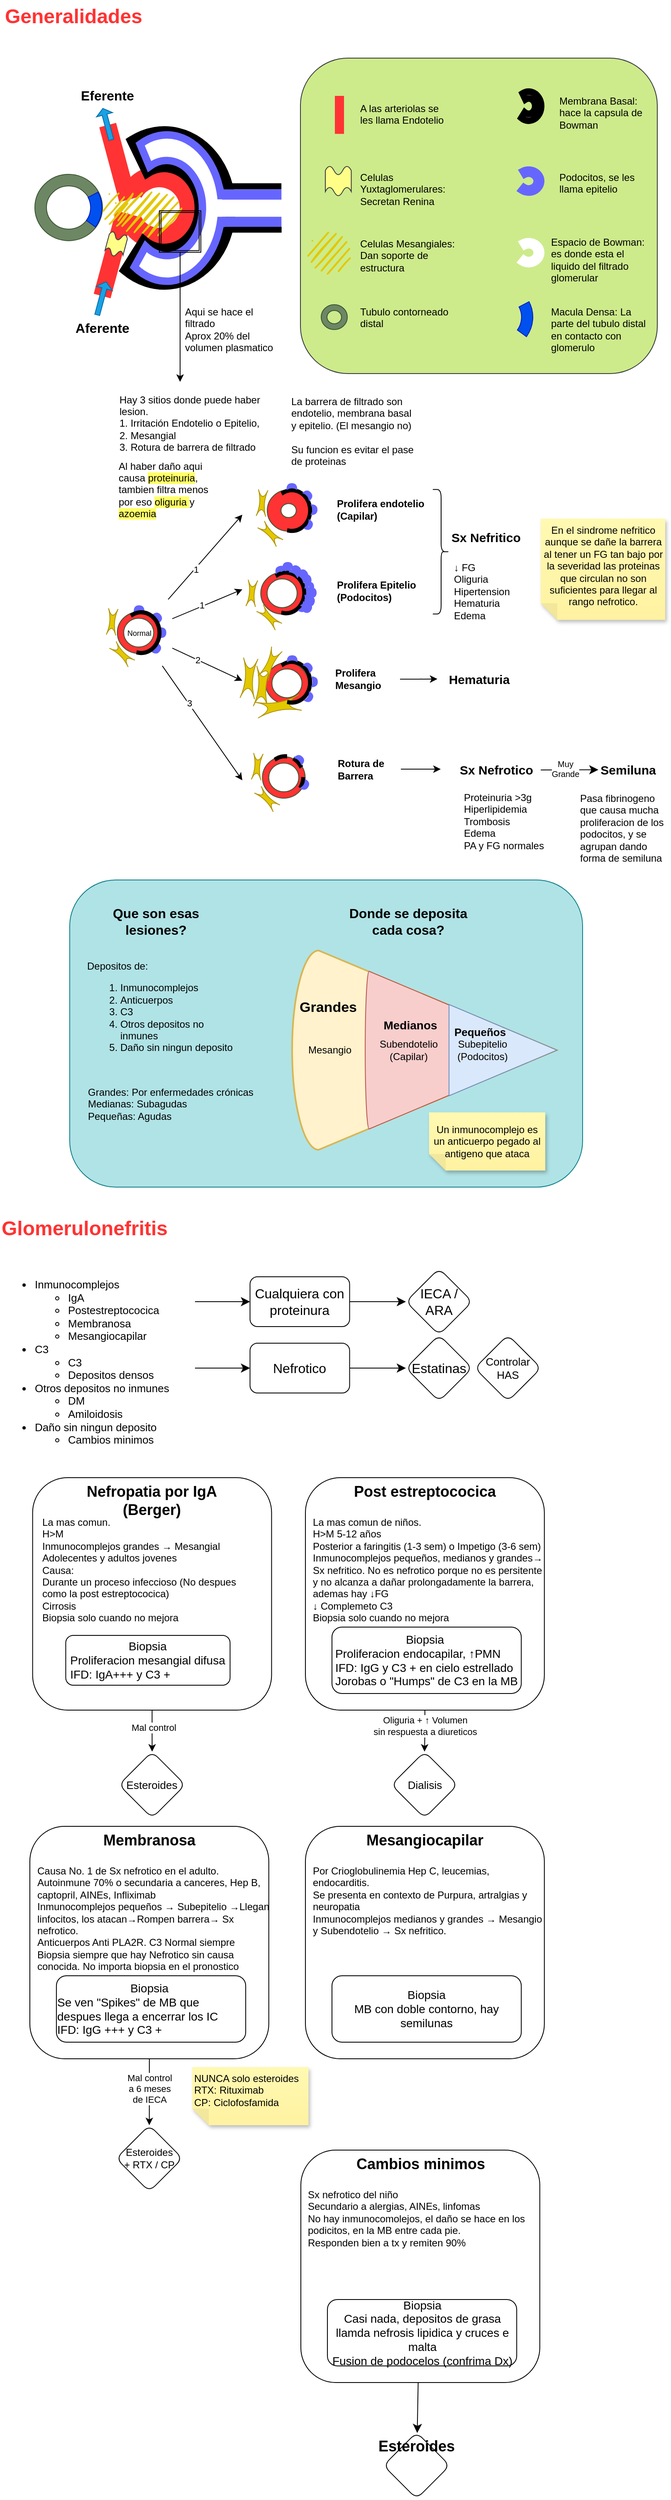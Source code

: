 <mxfile version="21.7.2" type="github">
  <diagram name="Página-1" id="UciEay0KyTCCJJWclvXi">
    <mxGraphModel dx="230" dy="478" grid="1" gridSize="10" guides="1" tooltips="1" connect="1" arrows="1" fold="1" page="1" pageScale="1" pageWidth="850" pageHeight="1100" math="0" shadow="0">
      <root>
        <mxCell id="0" />
        <mxCell id="1" parent="0" />
        <mxCell id="DSEmsYrMpSkFKCC7dDvK-94" value="" style="rounded=1;whiteSpace=wrap;html=1;fillColor=#b0e3e6;strokeColor=#0e8088;" parent="1" vertex="1">
          <mxGeometry x="122" y="1070" width="618" height="370" as="geometry" />
        </mxCell>
        <mxCell id="AWjtqCZnB2S0BVq7457--28" value="" style="rounded=1;whiteSpace=wrap;html=1;fillColor=#cdeb8b;strokeColor=#36393d;" parent="1" vertex="1">
          <mxGeometry x="400" y="80" width="430" height="380" as="geometry" />
        </mxCell>
        <mxCell id="AWjtqCZnB2S0BVq7457--3" value="" style="verticalLabelPosition=bottom;verticalAlign=top;html=1;shape=mxgraph.basic.partConcEllipse;startAngle=0.083;endAngle=0.928;arcWidth=0.5;direction=north;fillColor=#FF3333;fontColor=#000000;strokeColor=#FF3333;" parent="1" vertex="1">
          <mxGeometry x="180" y="210" width="100" height="100" as="geometry" />
        </mxCell>
        <mxCell id="AWjtqCZnB2S0BVq7457--6" value="" style="shape=corner;whiteSpace=wrap;html=1;dx=20;dy=20;fillColor=#FF3333;fontColor=#000000;strokeColor=#FF3333;rotation=15;" parent="1" vertex="1">
          <mxGeometry x="164.39" y="266.05" width="26.9" height="102.71" as="geometry" />
        </mxCell>
        <mxCell id="AWjtqCZnB2S0BVq7457--8" value="" style="shape=corner;whiteSpace=wrap;html=1;dx=20;dy=20;direction=north;fillColor=#FF3333;fontColor=#000000;strokeColor=#FF3333;rotation=-15;" parent="1" vertex="1">
          <mxGeometry x="169.74" y="158.99" width="24.59" height="92.25" as="geometry" />
        </mxCell>
        <mxCell id="AWjtqCZnB2S0BVq7457--9" value="" style="ellipse;whiteSpace=wrap;html=1;strokeWidth=2;fillWeight=2;hachureGap=8;fillColor=#e3c800;fillStyle=dots;strokeColor=none;fontColor=#000000;sketch=1;curveFitting=1;jiggle=2;" parent="1" vertex="1">
          <mxGeometry x="176" y="238" width="80" height="53.75" as="geometry" />
        </mxCell>
        <mxCell id="AWjtqCZnB2S0BVq7457--10" value="" style="shape=singleArrow;direction=north;whiteSpace=wrap;html=1;fillColor=#1ba1e2;fontColor=#ffffff;strokeColor=#006EAF;rotation=15;" parent="1" vertex="1">
          <mxGeometry x="150.5" y="348.75" width="20" height="41.25" as="geometry" />
        </mxCell>
        <mxCell id="AWjtqCZnB2S0BVq7457--11" value="" style="shape=singleArrow;direction=north;whiteSpace=wrap;html=1;fillColor=#1ba1e2;fontColor=#ffffff;strokeColor=#006EAF;rotation=-15;" parent="1" vertex="1">
          <mxGeometry x="157" y="140" width="20" height="39" as="geometry" />
        </mxCell>
        <mxCell id="AWjtqCZnB2S0BVq7457--12" value="Aferente" style="text;html=1;align=center;verticalAlign=middle;resizable=0;points=[];autosize=1;strokeColor=none;fillColor=none;fontSize=16;fontStyle=1" parent="1" vertex="1">
          <mxGeometry x="115.5" y="390" width="90" height="30" as="geometry" />
        </mxCell>
        <mxCell id="AWjtqCZnB2S0BVq7457--13" value="Eferente" style="text;html=1;align=center;verticalAlign=middle;resizable=0;points=[];autosize=1;strokeColor=none;fillColor=none;fontSize=16;fontStyle=1" parent="1" vertex="1">
          <mxGeometry x="122" y="110" width="90" height="30" as="geometry" />
        </mxCell>
        <mxCell id="AWjtqCZnB2S0BVq7457--15" value="" style="verticalLabelPosition=bottom;verticalAlign=top;html=1;shape=mxgraph.basic.partConcEllipse;startAngle=0.419;endAngle=0.1;arcWidth=0.47;rotation=-180;strokeWidth=12;perimeterSpacing=0;" parent="1" vertex="1">
          <mxGeometry x="156" y="168" width="160" height="185" as="geometry" />
        </mxCell>
        <mxCell id="AWjtqCZnB2S0BVq7457--16" value="" style="verticalLabelPosition=bottom;verticalAlign=top;html=1;shape=mxgraph.basic.partConcEllipse;startAngle=0.419;endAngle=0.101;arcWidth=0.35;rotation=-180;strokeWidth=9;fillColor=#FFFFFF;fontColor=#ffffff;strokeColor=#6666FF;" parent="1" vertex="1">
          <mxGeometry x="173" y="172.5" width="132" height="176.25" as="geometry" />
        </mxCell>
        <mxCell id="AWjtqCZnB2S0BVq7457--17" value="" style="verticalLabelPosition=bottom;verticalAlign=top;html=1;shape=mxgraph.basic.wave2;dy=0.3;fillColor=#ffff88;strokeColor=#36393d;rotation=15;" parent="1" vertex="1">
          <mxGeometry x="166.74" y="290.37" width="22.5" height="28.75" as="geometry" />
        </mxCell>
        <mxCell id="AWjtqCZnB2S0BVq7457--18" value="A las arteriolas se les llama Endotelio" style="rounded=0;whiteSpace=wrap;html=1;align=left;verticalAlign=top;strokeColor=none;fillColor=none;" parent="1" vertex="1">
          <mxGeometry x="470" y="126.63" width="110" height="36.25" as="geometry" />
        </mxCell>
        <mxCell id="AWjtqCZnB2S0BVq7457--19" value="" style="shape=corner;whiteSpace=wrap;html=1;dx=20;dy=20;direction=north;fillColor=#FF3333;fontColor=#000000;strokeColor=#FF3333;" parent="1" vertex="1">
          <mxGeometry x="442" y="126" width="10" height="44.75" as="geometry" />
        </mxCell>
        <mxCell id="AWjtqCZnB2S0BVq7457--20" value="&lt;div&gt;Celulas Yuxtaglomerulares:&lt;/div&gt;&lt;div&gt;Secretan Renina&lt;br&gt;&lt;/div&gt;" style="rounded=0;whiteSpace=wrap;html=1;align=left;verticalAlign=top;strokeColor=none;fillColor=none;" parent="1" vertex="1">
          <mxGeometry x="470" y="210" width="110" height="40" as="geometry" />
        </mxCell>
        <mxCell id="AWjtqCZnB2S0BVq7457--21" value="" style="verticalLabelPosition=bottom;verticalAlign=top;html=1;shape=mxgraph.basic.wave2;dy=0.3;fillColor=#ffff88;strokeColor=#36393d;" parent="1" vertex="1">
          <mxGeometry x="430" y="210" width="31.25" height="36.25" as="geometry" />
        </mxCell>
        <mxCell id="AWjtqCZnB2S0BVq7457--22" value="&lt;div&gt;Celulas Mesangiales:&lt;/div&gt;Dan soporte de estructura" style="rounded=0;whiteSpace=wrap;html=1;align=left;verticalAlign=top;strokeColor=none;fillColor=none;" parent="1" vertex="1">
          <mxGeometry x="470" y="290.37" width="120" height="40" as="geometry" />
        </mxCell>
        <mxCell id="AWjtqCZnB2S0BVq7457--23" value="" style="ellipse;whiteSpace=wrap;html=1;strokeWidth=2;fillWeight=2;hachureGap=8;fillColor=#e3c800;fillStyle=dots;sketch=1;strokeColor=none;fontColor=#000000;" parent="1" vertex="1">
          <mxGeometry x="410" y="289.37" width="50" height="50" as="geometry" />
        </mxCell>
        <mxCell id="AWjtqCZnB2S0BVq7457--24" value="" style="verticalLabelPosition=bottom;verticalAlign=top;html=1;shape=mxgraph.basic.partConcEllipse;startAngle=0.419;endAngle=0.1;arcWidth=0.47;rotation=-180;strokeWidth=8;perimeterSpacing=0;" parent="1" vertex="1">
          <mxGeometry x="660" y="120.38" width="30" height="35" as="geometry" />
        </mxCell>
        <mxCell id="AWjtqCZnB2S0BVq7457--25" value="Membrana Basal: hace la capsula de Bowman" style="rounded=0;whiteSpace=wrap;html=1;align=left;verticalAlign=top;strokeColor=none;fillColor=none;" parent="1" vertex="1">
          <mxGeometry x="710" y="117.88" width="120" height="40" as="geometry" />
        </mxCell>
        <mxCell id="AWjtqCZnB2S0BVq7457--26" value="" style="verticalLabelPosition=bottom;verticalAlign=top;html=1;shape=mxgraph.basic.partConcEllipse;startAngle=0.419;endAngle=0.101;arcWidth=0.35;rotation=-180;strokeWidth=8;fillColor=#FFFFFF;fontColor=#ffffff;strokeColor=#6666FF;" parent="1" vertex="1">
          <mxGeometry x="660" y="214.38" width="30" height="27.5" as="geometry" />
        </mxCell>
        <mxCell id="AWjtqCZnB2S0BVq7457--27" value="Podocitos, se les llama epitelio" style="rounded=0;whiteSpace=wrap;html=1;align=left;verticalAlign=top;strokeColor=none;fillColor=none;" parent="1" vertex="1">
          <mxGeometry x="710" y="210" width="120" height="40" as="geometry" />
        </mxCell>
        <mxCell id="AWjtqCZnB2S0BVq7457--29" value="" style="verticalLabelPosition=bottom;verticalAlign=top;html=1;shape=mxgraph.basic.partConcEllipse;startAngle=0.419;endAngle=0.101;arcWidth=0.35;rotation=-180;strokeWidth=8;fillColor=#FFFFFF;fontColor=#ffffff;strokeColor=#FFFFFF;" parent="1" vertex="1">
          <mxGeometry x="660" y="300.62" width="30" height="27.5" as="geometry" />
        </mxCell>
        <mxCell id="AWjtqCZnB2S0BVq7457--30" value="Espacio de Bowman: es donde esta el liquido del filtrado glomerular" style="rounded=0;whiteSpace=wrap;html=1;align=left;verticalAlign=top;strokeColor=none;fillColor=none;" parent="1" vertex="1">
          <mxGeometry x="700" y="288.12" width="120" height="40" as="geometry" />
        </mxCell>
        <mxCell id="AWjtqCZnB2S0BVq7457--31" value="" style="shape=corner;whiteSpace=wrap;html=1;dx=20;dy=20;direction=north;rotation=90;strokeColor=#FFFFFF;" parent="1" vertex="1">
          <mxGeometry x="321.31" y="225.31" width="20" height="70.62" as="geometry" />
        </mxCell>
        <mxCell id="AWjtqCZnB2S0BVq7457--32" value="" style="shape=corner;whiteSpace=wrap;html=1;dx=20;dy=20;direction=north;rotation=90;strokeColor=#6666FF;fillColor=#6666FF;" parent="1" vertex="1">
          <mxGeometry x="335.66" y="209" width="11.31" height="70.62" as="geometry" />
        </mxCell>
        <mxCell id="AWjtqCZnB2S0BVq7457--33" value="" style="shape=corner;whiteSpace=wrap;html=1;dx=20;dy=20;direction=north;rotation=90;strokeColor=#6666FF;fillColor=#6666FF;" parent="1" vertex="1">
          <mxGeometry x="335.66" y="242" width="11.31" height="70.62" as="geometry" />
        </mxCell>
        <mxCell id="AWjtqCZnB2S0BVq7457--34" value="" style="shape=corner;whiteSpace=wrap;html=1;dx=20;dy=20;direction=north;rotation=90;strokeColor=#000000;fillColor=#000000;" parent="1" vertex="1">
          <mxGeometry x="344" y="205" width="6.28" height="58.83" as="geometry" />
        </mxCell>
        <mxCell id="AWjtqCZnB2S0BVq7457--35" value="" style="shape=corner;whiteSpace=wrap;html=1;dx=20;dy=20;direction=north;rotation=90;strokeColor=#000000;fillColor=#000000;" parent="1" vertex="1">
          <mxGeometry x="340.31" y="253.31" width="6" height="67" as="geometry" />
        </mxCell>
        <mxCell id="AWjtqCZnB2S0BVq7457--37" value="" style="verticalLabelPosition=bottom;verticalAlign=top;html=1;shape=mxgraph.basic.donut;dx=14;fillColor=#6d8764;fontColor=#ffffff;strokeColor=#3A5431;" parent="1" vertex="1">
          <mxGeometry x="80" y="220" width="81.5" height="80" as="geometry" />
        </mxCell>
        <mxCell id="AWjtqCZnB2S0BVq7457--38" value="" style="ellipse;whiteSpace=wrap;html=1;strokeWidth=2;fillWeight=2;hachureGap=8;fillColor=#e3c800;fillStyle=dots;strokeColor=none;fontColor=#000000;sketch=1;curveFitting=1;jiggle=2;" parent="1" vertex="1">
          <mxGeometry x="161.95" y="241.88" width="31.05" height="42" as="geometry" />
        </mxCell>
        <mxCell id="AWjtqCZnB2S0BVq7457--39" value="" style="verticalLabelPosition=bottom;verticalAlign=top;html=1;shape=mxgraph.basic.partConcEllipse;startAngle=0.923;endAngle=0.1;arcWidth=0.34;direction=south;fillColor=#0050ef;strokeColor=#001DBC;fontColor=#ffffff;" parent="1" vertex="1">
          <mxGeometry x="80.75" y="220" width="80" height="80" as="geometry" />
        </mxCell>
        <mxCell id="Lvf93lARUG0P3jfMm5ZK-1" value="" style="verticalLabelPosition=bottom;verticalAlign=top;html=1;shape=mxgraph.basic.donut;dx=7;fillColor=#6d8764;fontColor=#ffffff;strokeColor=#3A5431;" parent="1" vertex="1">
          <mxGeometry x="425" y="377" width="31.5" height="30" as="geometry" />
        </mxCell>
        <mxCell id="Lvf93lARUG0P3jfMm5ZK-2" value="Tubulo contorneado distal&lt;div&gt;&lt;/div&gt;" style="rounded=0;whiteSpace=wrap;html=1;align=left;verticalAlign=top;strokeColor=none;fillColor=none;" parent="1" vertex="1">
          <mxGeometry x="470" y="372" width="120" height="40" as="geometry" />
        </mxCell>
        <mxCell id="Lvf93lARUG0P3jfMm5ZK-3" value="" style="verticalLabelPosition=bottom;verticalAlign=top;html=1;shape=mxgraph.basic.partConcEllipse;startAngle=0.923;endAngle=0.1;arcWidth=0.34;direction=south;fillColor=#0050ef;strokeColor=#001DBC;fontColor=#ffffff;" parent="1" vertex="1">
          <mxGeometry x="600" y="352" width="80" height="80" as="geometry" />
        </mxCell>
        <mxCell id="Lvf93lARUG0P3jfMm5ZK-4" value="Macula Densa: La parte del tubulo distal en contacto con glomerulo" style="rounded=0;whiteSpace=wrap;html=1;align=left;verticalAlign=top;strokeColor=none;fillColor=none;" parent="1" vertex="1">
          <mxGeometry x="700" y="372" width="120" height="40" as="geometry" />
        </mxCell>
        <mxCell id="Lvf93lARUG0P3jfMm5ZK-5" value="Generalidades" style="text;strokeColor=none;fillColor=none;html=1;fontSize=24;fontStyle=1;verticalAlign=middle;align=left;fontColor=#FF3333;" parent="1" vertex="1">
          <mxGeometry x="41.95" y="10" width="100" height="40" as="geometry" />
        </mxCell>
        <mxCell id="Lvf93lARUG0P3jfMm5ZK-42" style="edgeStyle=orthogonalEdgeStyle;rounded=0;orthogonalLoop=1;jettySize=auto;html=1;" parent="1" source="Lvf93lARUG0P3jfMm5ZK-6" edge="1">
          <mxGeometry relative="1" as="geometry">
            <mxPoint x="255" y="470" as="targetPoint" />
          </mxGeometry>
        </mxCell>
        <mxCell id="Lvf93lARUG0P3jfMm5ZK-6" value="" style="shape=ext;double=1;whiteSpace=wrap;html=1;aspect=fixed;fillColor=none;strokeColor=#000000;" parent="1" vertex="1">
          <mxGeometry x="230" y="263.88" width="50" height="50" as="geometry" />
        </mxCell>
        <mxCell id="Lvf93lARUG0P3jfMm5ZK-8" value="Aqui se hace el filtrado&lt;br&gt;Aprox 20% del volumen plasmatico" style="rounded=1;whiteSpace=wrap;html=1;align=left;strokeColor=none;" parent="1" vertex="1">
          <mxGeometry x="259.18" y="377" width="120" height="60" as="geometry" />
        </mxCell>
        <mxCell id="Lvf93lARUG0P3jfMm5ZK-9" value="&lt;div&gt;↓ FG&lt;br&gt;&lt;/div&gt;&lt;div&gt;Oliguria&lt;/div&gt;Hipertension&lt;br&gt;Hematuria&lt;br&gt;Edema" style="rounded=1;whiteSpace=wrap;html=1;align=left;strokeColor=none;verticalAlign=top;" parent="1" vertex="1">
          <mxGeometry x="582.5" y="679.68" width="90" height="60" as="geometry" />
        </mxCell>
        <mxCell id="Lvf93lARUG0P3jfMm5ZK-10" value="Al haber daño aqui causa &lt;span style=&quot;background-color: rgb(255, 255, 102);&quot;&gt;proteinuria&lt;/span&gt;, tambien filtra menos por eso &lt;span style=&quot;background-color: rgb(255, 255, 102);&quot;&gt;oliguria &lt;/span&gt;y &lt;span style=&quot;background-color: rgb(255, 255, 102);&quot;&gt;azoemia&lt;/span&gt;" style="rounded=1;whiteSpace=wrap;html=1;align=left;strokeColor=none;" parent="1" vertex="1">
          <mxGeometry x="178.91" y="570" width="120" height="60" as="geometry" />
        </mxCell>
        <mxCell id="Lvf93lARUG0P3jfMm5ZK-11" value="" style="verticalLabelPosition=bottom;verticalAlign=top;html=1;shape=mxgraph.basic.donut;dx=7.69;fillColor=#FF3333;fontColor=#ffffff;strokeColor=#3A5431;" parent="1" vertex="1">
          <mxGeometry x="179.39" y="747.07" width="51.5" height="50" as="geometry" />
        </mxCell>
        <mxCell id="Lvf93lARUG0P3jfMm5ZK-16" value="" style="verticalLabelPosition=bottom;verticalAlign=top;html=1;shape=mxgraph.basic.donut;dx=7.69;fillColor=#FF3333;fontColor=#ffffff;strokeColor=#3A5431;" parent="1" vertex="1">
          <mxGeometry x="352.18" y="699.68" width="51.5" height="50" as="geometry" />
        </mxCell>
        <mxCell id="Lvf93lARUG0P3jfMm5ZK-19" value="Prolifera endotelio &lt;br&gt;(Capilar)" style="text;html=1;align=left;verticalAlign=middle;resizable=0;points=[];autosize=1;strokeColor=none;fillColor=none;fontStyle=1" parent="1" vertex="1">
          <mxGeometry x="442" y="603.82" width="130" height="40" as="geometry" />
        </mxCell>
        <mxCell id="Lvf93lARUG0P3jfMm5ZK-20" value="Prolifera Epitelio&lt;br&gt;(Podocitos)" style="text;html=1;align=left;verticalAlign=middle;resizable=0;points=[];autosize=1;strokeColor=none;fillColor=none;fontStyle=1" parent="1" vertex="1">
          <mxGeometry x="442" y="701.68" width="120" height="40" as="geometry" />
        </mxCell>
        <mxCell id="Lvf93lARUG0P3jfMm5ZK-21" value="Sx Nefritico" style="text;html=1;align=left;verticalAlign=middle;resizable=0;points=[];autosize=1;strokeColor=none;fillColor=none;fontStyle=1;fontSize=15;" parent="1" vertex="1">
          <mxGeometry x="579.5" y="641.68" width="110" height="30" as="geometry" />
        </mxCell>
        <mxCell id="Lvf93lARUG0P3jfMm5ZK-22" value="Hay 3 sitios donde puede haber lesion.&lt;br&gt;&lt;div&gt;1. Irritación Endotelio o Epitelio, &lt;br&gt;&lt;/div&gt;&lt;div&gt;2. Mesangial&lt;/div&gt;&lt;div&gt;3. Rotura de barrera de filtrado&lt;br&gt;&lt;/div&gt;" style="rounded=1;whiteSpace=wrap;html=1;align=left;strokeColor=none;" parent="1" vertex="1">
          <mxGeometry x="180" y="490" width="189.25" height="60" as="geometry" />
        </mxCell>
        <mxCell id="Lvf93lARUG0P3jfMm5ZK-23" value="" style="shape=switch;whiteSpace=wrap;html=1;rotation=5;fillColor=#e3c800;fontColor=#000000;strokeColor=#B09500;aspect=fixed;" parent="1" vertex="1">
          <mxGeometry x="167.39" y="743.07" width="11.52" height="32" as="geometry" />
        </mxCell>
        <mxCell id="Lvf93lARUG0P3jfMm5ZK-24" value="" style="shape=switch;whiteSpace=wrap;html=1;rotation=-45;fillColor=#e3c800;fontColor=#000000;strokeColor=#B09500;aspect=fixed;" parent="1" vertex="1">
          <mxGeometry x="179.39" y="782.07" width="11.52" height="32" as="geometry" />
        </mxCell>
        <mxCell id="Lvf93lARUG0P3jfMm5ZK-25" value="" style="verticalLabelPosition=bottom;verticalAlign=top;html=1;shape=mxgraph.basic.donut;dx=16.59;fillColor=#FF3333;fontColor=#ffffff;strokeColor=#3A5431;" parent="1" vertex="1">
          <mxGeometry x="360" y="600" width="51.5" height="50" as="geometry" />
        </mxCell>
        <mxCell id="Lvf93lARUG0P3jfMm5ZK-27" value="" style="shape=switch;whiteSpace=wrap;html=1;rotation=5;fillColor=#e3c800;fontColor=#000000;strokeColor=#B09500;aspect=fixed;" parent="1" vertex="1">
          <mxGeometry x="348" y="600" width="11.52" height="32" as="geometry" />
        </mxCell>
        <mxCell id="Lvf93lARUG0P3jfMm5ZK-28" value="" style="shape=switch;whiteSpace=wrap;html=1;rotation=-45;fillColor=#e3c800;fontColor=#000000;strokeColor=#B09500;aspect=fixed;" parent="1" vertex="1">
          <mxGeometry x="358" y="637" width="11.52" height="32" as="geometry" />
        </mxCell>
        <mxCell id="Lvf93lARUG0P3jfMm5ZK-29" value="" style="shape=switch;whiteSpace=wrap;html=1;rotation=5;fillColor=#e3c800;fontColor=#000000;strokeColor=#B09500;aspect=fixed;" parent="1" vertex="1">
          <mxGeometry x="335.66" y="708.68" width="11.52" height="32" as="geometry" />
        </mxCell>
        <mxCell id="Lvf93lARUG0P3jfMm5ZK-30" value="" style="shape=switch;whiteSpace=wrap;html=1;rotation=-45;fillColor=#e3c800;fontColor=#000000;strokeColor=#B09500;aspect=fixed;" parent="1" vertex="1">
          <mxGeometry x="356.66" y="737.68" width="11.52" height="32" as="geometry" />
        </mxCell>
        <mxCell id="Lvf93lARUG0P3jfMm5ZK-31" value="" style="verticalLabelPosition=bottom;verticalAlign=top;html=1;shape=mxgraph.basic.donut;dx=7.69;fillColor=#FF3333;fontColor=#ffffff;strokeColor=#3A5431;" parent="1" vertex="1">
          <mxGeometry x="358" y="808.14" width="51.5" height="50" as="geometry" />
        </mxCell>
        <mxCell id="Lvf93lARUG0P3jfMm5ZK-33" value="" style="shape=switch;whiteSpace=wrap;html=1;rotation=5;fillColor=#e3c800;fontColor=#000000;strokeColor=#B09500;aspect=fixed;" parent="1" vertex="1">
          <mxGeometry x="345.29" y="812.85" width="17.52" height="48.67" as="geometry" />
        </mxCell>
        <mxCell id="Lvf93lARUG0P3jfMm5ZK-34" value="" style="shape=switch;whiteSpace=wrap;html=1;rotation=80;fillColor=#e3c800;fontColor=#000000;strokeColor=#B09500;aspect=fixed;" parent="1" vertex="1">
          <mxGeometry x="363.96" y="834.07" width="19.26" height="53.5" as="geometry" />
        </mxCell>
        <mxCell id="Lvf93lARUG0P3jfMm5ZK-35" value="" style="shape=switch;whiteSpace=wrap;html=1;rotation=25;fillColor=#e3c800;fontColor=#000000;strokeColor=#B09500;aspect=fixed;" parent="1" vertex="1">
          <mxGeometry x="356.36" y="790" width="14.04" height="39" as="geometry" />
        </mxCell>
        <mxCell id="Lvf93lARUG0P3jfMm5ZK-36" value="" style="shape=switch;whiteSpace=wrap;html=1;rotation=5;fillColor=#e3c800;fontColor=#000000;strokeColor=#B09500;aspect=fixed;" parent="1" vertex="1">
          <mxGeometry x="329.29" y="802.85" width="17.52" height="48.67" as="geometry" />
        </mxCell>
        <mxCell id="Lvf93lARUG0P3jfMm5ZK-44" value="" style="edgeStyle=orthogonalEdgeStyle;rounded=0;orthogonalLoop=1;jettySize=auto;html=1;" parent="1" source="Lvf93lARUG0P3jfMm5ZK-38" target="Lvf93lARUG0P3jfMm5ZK-43" edge="1">
          <mxGeometry relative="1" as="geometry" />
        </mxCell>
        <mxCell id="Lvf93lARUG0P3jfMm5ZK-38" value="Prolifera &lt;br&gt;Mesangio" style="text;html=1;align=left;verticalAlign=middle;resizable=0;points=[];autosize=1;strokeColor=none;fillColor=none;fontStyle=1" parent="1" vertex="1">
          <mxGeometry x="440" y="808.14" width="80" height="40" as="geometry" />
        </mxCell>
        <mxCell id="Lvf93lARUG0P3jfMm5ZK-40" value="La barrera de filtrado son endotelio, membrana basal y epitelio. (El mesangio no)&lt;br&gt;&lt;div&gt;&lt;br&gt;&lt;/div&gt;&lt;div&gt;Su funcion es evitar el pase de proteinas&lt;/div&gt;" style="rounded=1;whiteSpace=wrap;html=1;align=left;verticalAlign=top;strokeColor=none;" parent="1" vertex="1">
          <mxGeometry x="386.59" y="480" width="151.25" height="100" as="geometry" />
        </mxCell>
        <mxCell id="Lvf93lARUG0P3jfMm5ZK-43" value="Hematuria" style="text;html=1;align=center;verticalAlign=middle;resizable=0;points=[];autosize=1;strokeColor=none;fillColor=none;fontStyle=1;fontSize=15;" parent="1" vertex="1">
          <mxGeometry x="565" y="812.85" width="100" height="30" as="geometry" />
        </mxCell>
        <mxCell id="Lvf93lARUG0P3jfMm5ZK-47" value="" style="shape=curlyBracket;whiteSpace=wrap;html=1;rounded=1;flipH=1;labelPosition=right;verticalLabelPosition=middle;align=left;verticalAlign=middle;" parent="1" vertex="1">
          <mxGeometry x="559.5" y="599.64" width="20" height="150" as="geometry" />
        </mxCell>
        <mxCell id="Lvf93lARUG0P3jfMm5ZK-48" value="Sx Nefrotico" style="text;html=1;align=left;verticalAlign=middle;resizable=0;points=[];autosize=1;strokeColor=none;fillColor=none;fontStyle=1;fontSize=15;" parent="1" vertex="1">
          <mxGeometry x="590" y="921.5" width="110" height="30" as="geometry" />
        </mxCell>
        <mxCell id="Lvf93lARUG0P3jfMm5ZK-49" value="Proteinuria &amp;gt;3g&lt;br&gt;Hiperlipidemia&lt;br&gt;Trombosis&lt;br&gt;Edema&lt;br&gt;PA y FG normales" style="rounded=1;whiteSpace=wrap;html=1;align=left;strokeColor=none;verticalAlign=top;" parent="1" vertex="1">
          <mxGeometry x="595" y="956.5" width="100" height="60" as="geometry" />
        </mxCell>
        <mxCell id="Lvf93lARUG0P3jfMm5ZK-50" value="En el sindrome nefritico aunque se dañe la barrera al tener un FG tan bajo por la severidad las proteinas que circulan no son suficientes para llegar al rango nefrotico." style="shape=note;whiteSpace=wrap;html=1;backgroundOutline=1;fontColor=#000000;darkOpacity=0.05;fillColor=#FFF9B2;strokeColor=none;fillStyle=solid;direction=west;gradientDirection=north;gradientColor=#FFF2A1;shadow=1;size=20;pointerEvents=1;verticalAlign=top;" parent="1" vertex="1">
          <mxGeometry x="689.5" y="634.75" width="150" height="121.86" as="geometry" />
        </mxCell>
        <mxCell id="DSEmsYrMpSkFKCC7dDvK-11" value="" style="verticalLabelPosition=bottom;verticalAlign=top;html=1;shape=mxgraph.basic.donut;dx=7.69;fillColor=#FF3333;fontColor=#ffffff;strokeColor=#3A5431;" parent="1" vertex="1">
          <mxGeometry x="354.183" y="921.5" width="51.5" height="50" as="geometry" />
        </mxCell>
        <mxCell id="DSEmsYrMpSkFKCC7dDvK-13" value="" style="shape=switch;whiteSpace=wrap;html=1;rotation=5;fillColor=#e3c800;fontColor=#000000;strokeColor=#B09500;aspect=fixed;" parent="1" vertex="1">
          <mxGeometry x="342.183" y="917.5" width="11.52" height="32" as="geometry" />
        </mxCell>
        <mxCell id="DSEmsYrMpSkFKCC7dDvK-14" value="" style="shape=switch;whiteSpace=wrap;html=1;rotation=-45;fillColor=#e3c800;fontColor=#000000;strokeColor=#B09500;aspect=fixed;" parent="1" vertex="1">
          <mxGeometry x="354.183" y="956.5" width="11.52" height="32" as="geometry" />
        </mxCell>
        <mxCell id="DSEmsYrMpSkFKCC7dDvK-15" value="" style="verticalLabelPosition=bottom;verticalAlign=top;html=1;shape=mxgraph.basic.partConcEllipse;startAngle=0.419;endAngle=0.504;arcWidth=0.04;rotation=-180;strokeWidth=4;perimeterSpacing=0;fillColor=#000000;" parent="1" vertex="1">
          <mxGeometry x="358.93" y="920.5" width="44.93" height="50" as="geometry" />
        </mxCell>
        <mxCell id="DSEmsYrMpSkFKCC7dDvK-16" value="" style="verticalLabelPosition=bottom;verticalAlign=top;html=1;shape=mxgraph.basic.partConcEllipse;startAngle=0.419;endAngle=0.027;arcWidth=0.04;rotation=-180;strokeWidth=4;perimeterSpacing=0;fillColor=#000000;" parent="1" vertex="1">
          <mxGeometry x="367.22" y="806.82" width="44.93" height="50" as="geometry" />
        </mxCell>
        <mxCell id="DSEmsYrMpSkFKCC7dDvK-17" value="" style="verticalLabelPosition=bottom;verticalAlign=top;html=1;shape=mxgraph.basic.partConcEllipse;startAngle=0.419;endAngle=0.027;arcWidth=0.04;rotation=-180;strokeWidth=4;perimeterSpacing=0;fillColor=#000000;" parent="1" vertex="1">
          <mxGeometry x="360.21" y="699.18" width="44.93" height="50" as="geometry" />
        </mxCell>
        <mxCell id="DSEmsYrMpSkFKCC7dDvK-18" value="" style="verticalLabelPosition=bottom;verticalAlign=top;html=1;shape=mxgraph.basic.partConcEllipse;startAngle=0.419;endAngle=0.027;arcWidth=0.04;rotation=-180;strokeWidth=4;perimeterSpacing=0;fillColor=#000000;" parent="1" vertex="1">
          <mxGeometry x="367.22" y="600" width="44.93" height="50" as="geometry" />
        </mxCell>
        <mxCell id="DSEmsYrMpSkFKCC7dDvK-19" value="" style="verticalLabelPosition=bottom;verticalAlign=top;html=1;shape=mxgraph.basic.partConcEllipse;startAngle=0.589;endAngle=0.663;arcWidth=0.04;rotation=-180;strokeWidth=4;perimeterSpacing=0;fillColor=#000000;" parent="1" vertex="1">
          <mxGeometry x="358.93" y="920.5" width="44.93" height="50" as="geometry" />
        </mxCell>
        <mxCell id="DSEmsYrMpSkFKCC7dDvK-20" value="" style="verticalLabelPosition=bottom;verticalAlign=top;html=1;shape=mxgraph.basic.partConcEllipse;startAngle=0.767;endAngle=0.832;arcWidth=0.04;rotation=-180;strokeWidth=4;perimeterSpacing=0;fillColor=#000000;" parent="1" vertex="1">
          <mxGeometry x="358.93" y="920.5" width="44.93" height="50" as="geometry" />
        </mxCell>
        <mxCell id="DSEmsYrMpSkFKCC7dDvK-21" value="" style="shape=xor;whiteSpace=wrap;html=1;fillColor=#6666FF;strokeColor=#6666FF;rotation=30;" parent="1" vertex="1">
          <mxGeometry x="407" y="637" width="7" height="12" as="geometry" />
        </mxCell>
        <mxCell id="DSEmsYrMpSkFKCC7dDvK-24" value="" style="shape=xor;whiteSpace=wrap;html=1;fillColor=#6666FF;strokeColor=#6666FF;rotation=0;" parent="1" vertex="1">
          <mxGeometry x="413" y="618" width="7" height="12" as="geometry" />
        </mxCell>
        <mxCell id="DSEmsYrMpSkFKCC7dDvK-25" value="" style="shape=xor;whiteSpace=wrap;html=1;fillColor=#6666FF;strokeColor=#6666FF;rotation=-40;" parent="1" vertex="1">
          <mxGeometry x="406" y="600" width="7" height="12" as="geometry" />
        </mxCell>
        <mxCell id="DSEmsYrMpSkFKCC7dDvK-26" value="" style="shape=xor;whiteSpace=wrap;html=1;fillColor=#6666FF;strokeColor=#6666FF;rotation=-90;" parent="1" vertex="1">
          <mxGeometry x="386.18" y="590" width="7" height="12" as="geometry" />
        </mxCell>
        <mxCell id="DSEmsYrMpSkFKCC7dDvK-27" value="" style="shape=xor;whiteSpace=wrap;html=1;fillColor=#6666FF;strokeColor=#6666FF;rotation=30;" parent="1" vertex="1">
          <mxGeometry x="400" y="736" width="7" height="12" as="geometry" />
        </mxCell>
        <mxCell id="DSEmsYrMpSkFKCC7dDvK-28" value="" style="shape=xor;whiteSpace=wrap;html=1;fillColor=#6666FF;strokeColor=#6666FF;rotation=0;" parent="1" vertex="1">
          <mxGeometry x="406" y="717" width="7" height="12" as="geometry" />
        </mxCell>
        <mxCell id="DSEmsYrMpSkFKCC7dDvK-29" value="" style="shape=xor;whiteSpace=wrap;html=1;fillColor=#6666FF;strokeColor=#6666FF;rotation=-40;" parent="1" vertex="1">
          <mxGeometry x="399" y="699" width="7" height="12" as="geometry" />
        </mxCell>
        <mxCell id="DSEmsYrMpSkFKCC7dDvK-30" value="" style="shape=xor;whiteSpace=wrap;html=1;fillColor=#6666FF;strokeColor=#6666FF;rotation=-90;" parent="1" vertex="1">
          <mxGeometry x="379.18" y="689" width="7" height="12" as="geometry" />
        </mxCell>
        <mxCell id="DSEmsYrMpSkFKCC7dDvK-31" value="" style="shape=xor;whiteSpace=wrap;html=1;fillColor=#6666FF;strokeColor=#6666FF;rotation=15;" parent="1" vertex="1">
          <mxGeometry x="403.68" y="727.68" width="7" height="12" as="geometry" />
        </mxCell>
        <mxCell id="DSEmsYrMpSkFKCC7dDvK-32" value="" style="shape=xor;whiteSpace=wrap;html=1;fillColor=#6666FF;strokeColor=#6666FF;rotation=-15;" parent="1" vertex="1">
          <mxGeometry x="403.68" y="705.68" width="7" height="12" as="geometry" />
        </mxCell>
        <mxCell id="DSEmsYrMpSkFKCC7dDvK-33" value="" style="shape=xor;whiteSpace=wrap;html=1;fillColor=#6666FF;strokeColor=#6666FF;rotation=-55;" parent="1" vertex="1">
          <mxGeometry x="390" y="693.5" width="7" height="12" as="geometry" />
        </mxCell>
        <mxCell id="DSEmsYrMpSkFKCC7dDvK-34" value="" style="shape=xor;whiteSpace=wrap;html=1;fillColor=#6666FF;strokeColor=#6666FF;rotation=-105;" parent="1" vertex="1">
          <mxGeometry x="372.18" y="689.68" width="7" height="12" as="geometry" />
        </mxCell>
        <mxCell id="DSEmsYrMpSkFKCC7dDvK-36" value="" style="shape=xor;whiteSpace=wrap;html=1;fillColor=#6666FF;strokeColor=#6666FF;rotation=30;" parent="1" vertex="1">
          <mxGeometry x="407.41" y="844.32" width="7" height="12" as="geometry" />
        </mxCell>
        <mxCell id="DSEmsYrMpSkFKCC7dDvK-37" value="" style="shape=xor;whiteSpace=wrap;html=1;fillColor=#6666FF;strokeColor=#6666FF;rotation=0;" parent="1" vertex="1">
          <mxGeometry x="413.41" y="825.32" width="7" height="12" as="geometry" />
        </mxCell>
        <mxCell id="DSEmsYrMpSkFKCC7dDvK-38" value="" style="shape=xor;whiteSpace=wrap;html=1;fillColor=#6666FF;strokeColor=#6666FF;rotation=-40;" parent="1" vertex="1">
          <mxGeometry x="406.41" y="807.32" width="7" height="12" as="geometry" />
        </mxCell>
        <mxCell id="DSEmsYrMpSkFKCC7dDvK-39" value="" style="shape=xor;whiteSpace=wrap;html=1;fillColor=#6666FF;strokeColor=#6666FF;rotation=-90;" parent="1" vertex="1">
          <mxGeometry x="386.59" y="797.32" width="7" height="12" as="geometry" />
        </mxCell>
        <mxCell id="DSEmsYrMpSkFKCC7dDvK-40" value="" style="shape=xor;whiteSpace=wrap;html=1;fillColor=#6666FF;strokeColor=#6666FF;rotation=30;" parent="1" vertex="1">
          <mxGeometry x="402.5" y="950" width="7" height="12" as="geometry" />
        </mxCell>
        <mxCell id="DSEmsYrMpSkFKCC7dDvK-43" value="" style="shape=xor;whiteSpace=wrap;html=1;fillColor=#6666FF;strokeColor=#6666FF;rotation=-45;" parent="1" vertex="1">
          <mxGeometry x="396" y="918.5" width="7" height="12" as="geometry" />
        </mxCell>
        <mxCell id="DSEmsYrMpSkFKCC7dDvK-79" style="edgeStyle=orthogonalEdgeStyle;rounded=0;orthogonalLoop=1;jettySize=auto;html=1;" parent="1" edge="1">
          <mxGeometry relative="1" as="geometry">
            <mxPoint x="569" y="936.5" as="targetPoint" />
            <mxPoint x="521" y="936.5" as="sourcePoint" />
          </mxGeometry>
        </mxCell>
        <mxCell id="ToWGVyDfmb9UX27wkTPa-18" value="" style="edgeStyle=none;curved=1;rounded=0;orthogonalLoop=1;jettySize=auto;html=1;fontSize=12;startSize=8;endSize=8;" parent="1" edge="1">
          <mxGeometry relative="1" as="geometry">
            <mxPoint x="689.5" y="937.56" as="sourcePoint" />
            <mxPoint x="759" y="937.257" as="targetPoint" />
          </mxGeometry>
        </mxCell>
        <mxCell id="ToWGVyDfmb9UX27wkTPa-19" value="Muy&lt;br style=&quot;font-size: 10px;&quot;&gt;Grande" style="edgeLabel;html=1;align=center;verticalAlign=middle;resizable=0;points=[];fontSize=10;" parent="ToWGVyDfmb9UX27wkTPa-18" vertex="1" connectable="0">
          <mxGeometry x="-0.032" y="2" relative="1" as="geometry">
            <mxPoint x="-4" as="offset" />
          </mxGeometry>
        </mxCell>
        <mxCell id="DSEmsYrMpSkFKCC7dDvK-44" value="&lt;div&gt;Rotura de &lt;br&gt;&lt;/div&gt;&lt;div&gt;Barrera&lt;br&gt;&lt;/div&gt;" style="html=1;align=left;verticalAlign=middle;resizable=0;autosize=1;strokeColor=none;fillColor=none;fontStyle=1;rounded=1;whiteSpace=wrap;" parent="1" vertex="1">
          <mxGeometry x="443" y="916.5" width="80" height="40" as="geometry" />
        </mxCell>
        <mxCell id="DSEmsYrMpSkFKCC7dDvK-52" value="" style="shape=xor;whiteSpace=wrap;html=1;fillColor=#6666FF;strokeColor=#6666FF;rotation=35;" parent="1" vertex="1">
          <mxGeometry x="223.91" y="786.07" width="7" height="12" as="geometry" />
        </mxCell>
        <mxCell id="DSEmsYrMpSkFKCC7dDvK-53" value="" style="shape=xor;whiteSpace=wrap;html=1;fillColor=#6666FF;strokeColor=#6666FF;rotation=0;" parent="1" vertex="1">
          <mxGeometry x="230.91" y="766.07" width="7" height="12" as="geometry" />
        </mxCell>
        <mxCell id="DSEmsYrMpSkFKCC7dDvK-54" value="" style="shape=xor;whiteSpace=wrap;html=1;fillColor=#6666FF;strokeColor=#6666FF;rotation=-40;" parent="1" vertex="1">
          <mxGeometry x="224.91" y="747.07" width="7" height="12" as="geometry" />
        </mxCell>
        <mxCell id="DSEmsYrMpSkFKCC7dDvK-55" value="" style="shape=xor;whiteSpace=wrap;html=1;fillColor=#6666FF;strokeColor=#6666FF;rotation=-90;" parent="1" vertex="1">
          <mxGeometry x="202.09" y="737.07" width="7" height="12" as="geometry" />
        </mxCell>
        <mxCell id="DSEmsYrMpSkFKCC7dDvK-56" value="" style="verticalLabelPosition=bottom;verticalAlign=top;html=1;shape=mxgraph.basic.partConcEllipse;startAngle=0.419;endAngle=0.027;arcWidth=0.04;rotation=-180;strokeWidth=4;perimeterSpacing=0;fillColor=#000000;" parent="1" vertex="1">
          <mxGeometry x="185.67" y="747.07" width="44.93" height="50" as="geometry" />
        </mxCell>
        <mxCell id="DSEmsYrMpSkFKCC7dDvK-58" style="rounded=0;orthogonalLoop=1;jettySize=auto;html=1;" parent="1" source="DSEmsYrMpSkFKCC7dDvK-57" edge="1">
          <mxGeometry relative="1" as="geometry">
            <mxPoint x="330" y="630" as="targetPoint" />
          </mxGeometry>
        </mxCell>
        <mxCell id="DSEmsYrMpSkFKCC7dDvK-65" value="1" style="edgeLabel;html=1;align=center;verticalAlign=middle;resizable=0;points=[];" parent="DSEmsYrMpSkFKCC7dDvK-58" vertex="1" connectable="0">
          <mxGeometry x="-0.271" y="-1" relative="1" as="geometry">
            <mxPoint as="offset" />
          </mxGeometry>
        </mxCell>
        <mxCell id="DSEmsYrMpSkFKCC7dDvK-59" style="rounded=0;orthogonalLoop=1;jettySize=auto;html=1;" parent="1" source="DSEmsYrMpSkFKCC7dDvK-57" edge="1">
          <mxGeometry relative="1" as="geometry">
            <mxPoint x="330" y="720" as="targetPoint" />
          </mxGeometry>
        </mxCell>
        <mxCell id="DSEmsYrMpSkFKCC7dDvK-66" value="1" style="edgeLabel;html=1;align=center;verticalAlign=middle;resizable=0;points=[];" parent="DSEmsYrMpSkFKCC7dDvK-59" vertex="1" connectable="0">
          <mxGeometry x="-0.155" y="2" relative="1" as="geometry">
            <mxPoint as="offset" />
          </mxGeometry>
        </mxCell>
        <mxCell id="DSEmsYrMpSkFKCC7dDvK-61" style="rounded=0;orthogonalLoop=1;jettySize=auto;html=1;" parent="1" source="DSEmsYrMpSkFKCC7dDvK-57" edge="1">
          <mxGeometry relative="1" as="geometry">
            <mxPoint x="330" y="950" as="targetPoint" />
          </mxGeometry>
        </mxCell>
        <mxCell id="DSEmsYrMpSkFKCC7dDvK-63" value="3" style="edgeLabel;html=1;align=center;verticalAlign=middle;resizable=0;points=[];" parent="DSEmsYrMpSkFKCC7dDvK-61" vertex="1" connectable="0">
          <mxGeometry x="-0.338" y="1" relative="1" as="geometry">
            <mxPoint as="offset" />
          </mxGeometry>
        </mxCell>
        <mxCell id="DSEmsYrMpSkFKCC7dDvK-62" style="rounded=0;orthogonalLoop=1;jettySize=auto;html=1;" parent="1" source="DSEmsYrMpSkFKCC7dDvK-57" edge="1">
          <mxGeometry relative="1" as="geometry">
            <mxPoint x="330" y="830" as="targetPoint" />
          </mxGeometry>
        </mxCell>
        <mxCell id="DSEmsYrMpSkFKCC7dDvK-64" value="2" style="edgeLabel;html=1;align=center;verticalAlign=middle;resizable=0;points=[];" parent="DSEmsYrMpSkFKCC7dDvK-62" vertex="1" connectable="0">
          <mxGeometry x="-0.277" relative="1" as="geometry">
            <mxPoint as="offset" />
          </mxGeometry>
        </mxCell>
        <mxCell id="DSEmsYrMpSkFKCC7dDvK-57" value="&lt;font style=&quot;font-size: 9px;&quot;&gt;Normal&lt;/font&gt;" style="whiteSpace=wrap;html=1;aspect=fixed;fillColor=none;strokeColor=none;" parent="1" vertex="1">
          <mxGeometry x="165.59" y="732.07" width="80" height="80" as="geometry" />
        </mxCell>
        <mxCell id="DSEmsYrMpSkFKCC7dDvK-67" value="" style="shape=xor;whiteSpace=wrap;html=1;fillColor=#6666FF;strokeColor=#6666FF;rotation=-40;" parent="1" vertex="1">
          <mxGeometry x="401" y="695" width="7" height="12" as="geometry" />
        </mxCell>
        <mxCell id="DSEmsYrMpSkFKCC7dDvK-68" value="" style="shape=xor;whiteSpace=wrap;html=1;fillColor=#6666FF;strokeColor=#6666FF;rotation=-90;" parent="1" vertex="1">
          <mxGeometry x="381.18" y="685" width="7" height="12" as="geometry" />
        </mxCell>
        <mxCell id="DSEmsYrMpSkFKCC7dDvK-69" value="" style="shape=xor;whiteSpace=wrap;html=1;fillColor=#6666FF;strokeColor=#6666FF;rotation=-15;" parent="1" vertex="1">
          <mxGeometry x="405.68" y="701.68" width="7" height="12" as="geometry" />
        </mxCell>
        <mxCell id="DSEmsYrMpSkFKCC7dDvK-70" value="" style="shape=xor;whiteSpace=wrap;html=1;fillColor=#6666FF;strokeColor=#6666FF;rotation=-55;" parent="1" vertex="1">
          <mxGeometry x="392" y="689.5" width="7" height="12" as="geometry" />
        </mxCell>
        <mxCell id="DSEmsYrMpSkFKCC7dDvK-71" value="" style="shape=xor;whiteSpace=wrap;html=1;fillColor=#6666FF;strokeColor=#6666FF;rotation=30;" parent="1" vertex="1">
          <mxGeometry x="403" y="730" width="7" height="12" as="geometry" />
        </mxCell>
        <mxCell id="DSEmsYrMpSkFKCC7dDvK-72" value="" style="shape=xor;whiteSpace=wrap;html=1;fillColor=#6666FF;strokeColor=#6666FF;rotation=0;" parent="1" vertex="1">
          <mxGeometry x="409" y="711" width="7" height="12" as="geometry" />
        </mxCell>
        <mxCell id="DSEmsYrMpSkFKCC7dDvK-73" value="" style="shape=xor;whiteSpace=wrap;html=1;fillColor=#6666FF;strokeColor=#6666FF;rotation=15;" parent="1" vertex="1">
          <mxGeometry x="406.68" y="721.68" width="7" height="12" as="geometry" />
        </mxCell>
        <mxCell id="DSEmsYrMpSkFKCC7dDvK-74" value="" style="shape=xor;whiteSpace=wrap;html=1;fillColor=#6666FF;strokeColor=#6666FF;rotation=30;" parent="1" vertex="1">
          <mxGeometry x="406" y="737" width="7" height="12" as="geometry" />
        </mxCell>
        <mxCell id="DSEmsYrMpSkFKCC7dDvK-75" value="" style="shape=xor;whiteSpace=wrap;html=1;fillColor=#6666FF;strokeColor=#6666FF;rotation=0;" parent="1" vertex="1">
          <mxGeometry x="412" y="718" width="7" height="12" as="geometry" />
        </mxCell>
        <mxCell id="DSEmsYrMpSkFKCC7dDvK-76" value="" style="shape=xor;whiteSpace=wrap;html=1;fillColor=#6666FF;strokeColor=#6666FF;rotation=15;" parent="1" vertex="1">
          <mxGeometry x="409.68" y="728.68" width="7" height="12" as="geometry" />
        </mxCell>
        <mxCell id="DSEmsYrMpSkFKCC7dDvK-80" value="Que son esas lesiones?" style="rounded=1;whiteSpace=wrap;html=1;strokeColor=none;fillColor=none;fontSize=16;fontStyle=1" parent="1" vertex="1">
          <mxGeometry x="166.46" y="1090" width="120" height="60" as="geometry" />
        </mxCell>
        <mxCell id="DSEmsYrMpSkFKCC7dDvK-81" value="&lt;div&gt;Depositos de:&lt;br&gt;&lt;/div&gt;&lt;ol&gt;&lt;li&gt;Inmunocomplejos&lt;/li&gt;&lt;li&gt;Anticuerpos&lt;/li&gt;&lt;li&gt;C3&lt;/li&gt;&lt;li&gt;Otros depositos no inmunes&lt;/li&gt;&lt;li&gt;Daño sin ningun deposito&lt;br&gt;&lt;/li&gt;&lt;/ol&gt;" style="rounded=1;whiteSpace=wrap;html=1;verticalAlign=top;align=left;strokeColor=none;fillColor=none;" parent="1" vertex="1">
          <mxGeometry x="141" y="1160" width="188.05" height="130" as="geometry" />
        </mxCell>
        <mxCell id="DSEmsYrMpSkFKCC7dDvK-82" value="Donde se deposita cada cosa?" style="rounded=1;whiteSpace=wrap;html=1;fillColor=none;strokeColor=none;fontSize=16;fontStyle=1" parent="1" vertex="1">
          <mxGeometry x="451.05" y="1090" width="158" height="60" as="geometry" />
        </mxCell>
        <mxCell id="DSEmsYrMpSkFKCC7dDvK-84" value="" style="verticalLabelPosition=bottom;verticalAlign=top;html=1;shape=mxgraph.basic.cone2;dx=0.5;dy=0.9;direction=south;fillColor=#fff2cc;strokeColor=#d6b656;strokeWidth=2;" parent="1" vertex="1">
          <mxGeometry x="390" y="1155" width="319.05" height="240" as="geometry" />
        </mxCell>
        <mxCell id="DSEmsYrMpSkFKCC7dDvK-85" value="" style="verticalLabelPosition=bottom;verticalAlign=top;html=1;shape=mxgraph.basic.cone2;dx=0.5;dy=0.98;direction=south;fillColor=#f8cecc;strokeColor=#b85450;" parent="1" vertex="1">
          <mxGeometry x="478.05" y="1180" width="230" height="190" as="geometry" />
        </mxCell>
        <mxCell id="DSEmsYrMpSkFKCC7dDvK-86" value="" style="verticalLabelPosition=bottom;verticalAlign=top;html=1;shape=mxgraph.basic.cone2;dx=0.5;dy=1;direction=south;fillColor=#dae8fc;strokeColor=#6c8ebf;" parent="1" vertex="1">
          <mxGeometry x="579.05" y="1220" width="130" height="110" as="geometry" />
        </mxCell>
        <mxCell id="DSEmsYrMpSkFKCC7dDvK-87" value="Mesangio" style="text;html=1;align=center;verticalAlign=middle;resizable=0;points=[];autosize=1;strokeColor=none;fillColor=none;" parent="1" vertex="1">
          <mxGeometry x="395.3" y="1260" width="80" height="30" as="geometry" />
        </mxCell>
        <mxCell id="DSEmsYrMpSkFKCC7dDvK-88" value="&lt;div&gt;Subendotelio&lt;/div&gt;&lt;div&gt;(Capilar)&lt;/div&gt;" style="text;html=1;align=center;verticalAlign=middle;resizable=0;points=[];autosize=1;strokeColor=none;fillColor=none;" parent="1" vertex="1">
          <mxGeometry x="484.55" y="1255" width="90" height="40" as="geometry" />
        </mxCell>
        <mxCell id="DSEmsYrMpSkFKCC7dDvK-89" value="&lt;div&gt;Subepitelio&lt;/div&gt;&lt;div&gt;(Podocitos)&lt;br&gt;&lt;/div&gt;" style="text;html=1;align=center;verticalAlign=middle;resizable=0;points=[];autosize=1;strokeColor=none;fillColor=none;" parent="1" vertex="1">
          <mxGeometry x="579.05" y="1255" width="80" height="40" as="geometry" />
        </mxCell>
        <mxCell id="DSEmsYrMpSkFKCC7dDvK-90" value="Grandes" style="text;html=1;align=center;verticalAlign=middle;resizable=0;points=[];autosize=1;strokeColor=none;fillColor=none;fontStyle=1;fontSize=17;" parent="1" vertex="1">
          <mxGeometry x="388.05" y="1209" width="90" height="30" as="geometry" />
        </mxCell>
        <mxCell id="DSEmsYrMpSkFKCC7dDvK-91" value="Medianos" style="text;html=1;align=center;verticalAlign=middle;resizable=0;points=[];autosize=1;strokeColor=none;fillColor=none;fontStyle=1;fontSize=14;" parent="1" vertex="1">
          <mxGeometry x="487.05" y="1230" width="90" height="30" as="geometry" />
        </mxCell>
        <mxCell id="DSEmsYrMpSkFKCC7dDvK-92" value="Pequeños" style="text;html=1;align=center;verticalAlign=middle;resizable=0;points=[];autosize=1;strokeColor=none;fillColor=none;fontStyle=1;fontSize=13;" parent="1" vertex="1">
          <mxGeometry x="571.05" y="1238" width="90" height="30" as="geometry" />
        </mxCell>
        <mxCell id="DSEmsYrMpSkFKCC7dDvK-93" value="&lt;div&gt;Grandes: Por enfermedades crónicas&lt;/div&gt;&lt;div&gt;Medianas: Subagudas&lt;/div&gt;&lt;div&gt;Pequeñas: Agudas&lt;br&gt;&lt;/div&gt;" style="rounded=1;whiteSpace=wrap;html=1;align=left;fillColor=none;strokeColor=none;" parent="1" vertex="1">
          <mxGeometry x="141.95" y="1310" width="208.71" height="60" as="geometry" />
        </mxCell>
        <mxCell id="ToWGVyDfmb9UX27wkTPa-1" value="Un inmunocomplejo es un anticuerpo pegado al antigeno que ataca" style="shape=note;whiteSpace=wrap;html=1;backgroundOutline=1;fontColor=#000000;darkOpacity=0.05;fillColor=#FFF9B2;strokeColor=none;fillStyle=solid;direction=west;gradientDirection=north;gradientColor=#FFF2A1;shadow=1;size=20;pointerEvents=1;fontSize=12;" parent="1" vertex="1">
          <mxGeometry x="555" y="1350" width="140" height="70" as="geometry" />
        </mxCell>
        <mxCell id="ToWGVyDfmb9UX27wkTPa-2" value="Glomerulonefritis" style="text;strokeColor=none;fillColor=none;html=1;fontSize=24;fontStyle=1;verticalAlign=middle;align=left;fontColor=#FF3333;" parent="1" vertex="1">
          <mxGeometry x="38" y="1470" width="100" height="40" as="geometry" />
        </mxCell>
        <mxCell id="WVBS2uof1Y8yE630rWAd-19" value="" style="edgeStyle=orthogonalEdgeStyle;rounded=0;orthogonalLoop=1;jettySize=auto;html=1;" parent="1" source="ToWGVyDfmb9UX27wkTPa-4" target="WVBS2uof1Y8yE630rWAd-18" edge="1">
          <mxGeometry relative="1" as="geometry" />
        </mxCell>
        <mxCell id="WVBS2uof1Y8yE630rWAd-20" value="Mal control" style="edgeLabel;html=1;align=center;verticalAlign=middle;resizable=0;points=[];" parent="WVBS2uof1Y8yE630rWAd-19" vertex="1" connectable="0">
          <mxGeometry x="-0.187" y="1" relative="1" as="geometry">
            <mxPoint as="offset" />
          </mxGeometry>
        </mxCell>
        <mxCell id="ToWGVyDfmb9UX27wkTPa-4" value="Nefropatia por IgA&lt;br&gt;(Berger)" style="rounded=1;whiteSpace=wrap;html=1;fontSize=18;align=center;verticalAlign=top;fontStyle=1" parent="1" vertex="1">
          <mxGeometry x="77.31" y="1790" width="287.91" height="280" as="geometry" />
        </mxCell>
        <mxCell id="ToWGVyDfmb9UX27wkTPa-5" value="&lt;span style=&quot;font-size: 12px;&quot;&gt;La mas comun.&lt;br style=&quot;font-size: 12px;&quot;&gt;H&amp;gt;M&lt;br style=&quot;font-size: 12px;&quot;&gt;Inmunocomplejos grandes → Mesangial&lt;br style=&quot;font-size: 12px;&quot;&gt;&lt;div style=&quot;font-size: 12px;&quot;&gt;&lt;span style=&quot;background-color: initial; font-size: 12px;&quot;&gt;Adolecentes y adultos jovenes&lt;/span&gt;&lt;/div&gt;&lt;div style=&quot;font-size: 12px;&quot;&gt;&lt;span style=&quot;background-color: initial; font-size: 12px;&quot;&gt;Causa:&lt;/span&gt;&lt;/div&gt;&lt;div style=&quot;font-size: 12px;&quot;&gt;&lt;span style=&quot;background-color: initial; font-size: 12px;&quot;&gt;Durante un proceso infeccioso (No despues como la post estreptococica)&lt;/span&gt;&lt;/div&gt;&lt;div style=&quot;font-size: 12px;&quot;&gt;&lt;span style=&quot;background-color: initial; font-size: 12px;&quot;&gt;Cirrosis&lt;/span&gt;&lt;/div&gt;&lt;div style=&quot;font-size: 12px;&quot;&gt;&lt;span style=&quot;background-color: initial; font-size: 12px;&quot;&gt;Biopsia solo cuando no mejora&lt;/span&gt;&lt;/div&gt;&lt;/span&gt;" style="rounded=1;whiteSpace=wrap;html=1;fontSize=12;align=left;verticalAlign=top;gradientColor=none;fillColor=none;strokeColor=none;" parent="1" vertex="1">
          <mxGeometry x="87.22" y="1830" width="238" height="70" as="geometry" />
        </mxCell>
        <mxCell id="ToWGVyDfmb9UX27wkTPa-6" value="Biopsia&lt;br style=&quot;font-size: 14px;&quot;&gt;&lt;div style=&quot;text-align: left;&quot;&gt;&lt;span style=&quot;background-color: initial;&quot;&gt;Proliferacion mesangial difusa&lt;/span&gt;&lt;/div&gt;&lt;div style=&quot;text-align: left;&quot;&gt;&lt;span style=&quot;background-color: initial;&quot;&gt;IFD: IgA+++ y C3 +&amp;nbsp;&lt;/span&gt;&lt;/div&gt;" style="rounded=1;whiteSpace=wrap;html=1;fontSize=14;" parent="1" vertex="1">
          <mxGeometry x="117.22" y="1980" width="198" height="60" as="geometry" />
        </mxCell>
        <mxCell id="ToWGVyDfmb9UX27wkTPa-9" value="" style="edgeStyle=none;curved=1;rounded=0;orthogonalLoop=1;jettySize=auto;html=1;fontSize=12;startSize=8;endSize=8;" parent="1" target="ToWGVyDfmb9UX27wkTPa-8" edge="1">
          <mxGeometry relative="1" as="geometry">
            <mxPoint x="272.95" y="1578" as="sourcePoint" />
          </mxGeometry>
        </mxCell>
        <mxCell id="ToWGVyDfmb9UX27wkTPa-7" value="&lt;ul style=&quot;font-size: 13px;&quot;&gt;&lt;li style=&quot;font-size: 13px;&quot;&gt;Inmunocomplejos&lt;/li&gt;&lt;ul style=&quot;font-size: 13px;&quot;&gt;&lt;li style=&quot;font-size: 13px;&quot;&gt;IgA&lt;/li&gt;&lt;li style=&quot;font-size: 13px;&quot;&gt;Postestreptococica&lt;/li&gt;&lt;li style=&quot;font-size: 13px;&quot;&gt;Membranosa&lt;/li&gt;&lt;li style=&quot;font-size: 13px;&quot;&gt;Mesangiocapilar&lt;/li&gt;&lt;/ul&gt;&lt;li style=&quot;font-size: 13px;&quot;&gt;C3&lt;/li&gt;&lt;ul style=&quot;font-size: 13px;&quot;&gt;&lt;li style=&quot;font-size: 13px;&quot;&gt;C3&lt;/li&gt;&lt;li style=&quot;font-size: 13px;&quot;&gt;Depositos densos&lt;/li&gt;&lt;/ul&gt;&lt;li style=&quot;font-size: 13px;&quot;&gt;Otros depositos no inmunes&lt;/li&gt;&lt;ul style=&quot;font-size: 13px;&quot;&gt;&lt;li style=&quot;font-size: 13px;&quot;&gt;DM&lt;/li&gt;&lt;li style=&quot;font-size: 13px;&quot;&gt;Amiloidosis&lt;/li&gt;&lt;/ul&gt;&lt;li style=&quot;font-size: 13px;&quot;&gt;Daño sin ningun deposito&lt;br style=&quot;font-size: 13px;&quot;&gt;&lt;/li&gt;&lt;ul style=&quot;font-size: 13px;&quot;&gt;&lt;li style=&quot;font-size: 13px;&quot;&gt;Cambios minimos&lt;/li&gt;&lt;/ul&gt;&lt;/ul&gt;" style="rounded=1;whiteSpace=wrap;html=1;verticalAlign=top;align=left;strokeColor=none;fillColor=none;fontSize=13;" parent="1" vertex="1">
          <mxGeometry x="38" y="1530" width="234.95" height="220" as="geometry" />
        </mxCell>
        <mxCell id="ToWGVyDfmb9UX27wkTPa-11" value="" style="edgeStyle=none;curved=1;rounded=0;orthogonalLoop=1;jettySize=auto;html=1;fontSize=12;startSize=8;endSize=8;" parent="1" source="ToWGVyDfmb9UX27wkTPa-8" target="ToWGVyDfmb9UX27wkTPa-10" edge="1">
          <mxGeometry relative="1" as="geometry" />
        </mxCell>
        <mxCell id="ToWGVyDfmb9UX27wkTPa-8" value="Cualquiera con proteinura" style="rounded=1;whiteSpace=wrap;html=1;fontSize=16;" parent="1" vertex="1">
          <mxGeometry x="339.255" y="1548" width="120" height="60" as="geometry" />
        </mxCell>
        <mxCell id="ToWGVyDfmb9UX27wkTPa-10" value="IECA / ARA" style="rhombus;whiteSpace=wrap;html=1;fontSize=16;rounded=1;" parent="1" vertex="1">
          <mxGeometry x="527.055" y="1538" width="80" height="80" as="geometry" />
        </mxCell>
        <mxCell id="WVBS2uof1Y8yE630rWAd-23" value="" style="edgeStyle=orthogonalEdgeStyle;rounded=0;orthogonalLoop=1;jettySize=auto;html=1;" parent="1" source="ToWGVyDfmb9UX27wkTPa-12" target="WVBS2uof1Y8yE630rWAd-22" edge="1">
          <mxGeometry relative="1" as="geometry" />
        </mxCell>
        <mxCell id="WVBS2uof1Y8yE630rWAd-24" value="&lt;div&gt;Oliguria + ↑ Volumen&lt;/div&gt;&lt;div&gt;sin respuesta a diureticos&lt;br&gt;&lt;/div&gt;" style="edgeLabel;html=1;align=center;verticalAlign=middle;resizable=0;points=[];" parent="WVBS2uof1Y8yE630rWAd-23" vertex="1" connectable="0">
          <mxGeometry x="0.088" y="1" relative="1" as="geometry">
            <mxPoint x="-1" y="-8" as="offset" />
          </mxGeometry>
        </mxCell>
        <mxCell id="ToWGVyDfmb9UX27wkTPa-12" value="Post estreptococica" style="rounded=1;whiteSpace=wrap;html=1;fontSize=18;align=center;verticalAlign=top;fontStyle=1" parent="1" vertex="1">
          <mxGeometry x="406" y="1790" width="287.91" height="280" as="geometry" />
        </mxCell>
        <mxCell id="ToWGVyDfmb9UX27wkTPa-13" value="&lt;font style=&quot;font-size: 12px;&quot;&gt;&lt;span style=&quot;background-color: initial; font-size: 12px;&quot;&gt;La mas comun de niños.&lt;/span&gt;&lt;br style=&quot;font-size: 12px;&quot;&gt;&lt;span style=&quot;background-color: initial; font-size: 12px;&quot;&gt;H&amp;gt;M 5-12 años&lt;br&gt;&lt;/span&gt;Posterior a faringitis (1-3 sem) o Impetigo (3-6 sem)&lt;br style=&quot;font-size: 12px;&quot;&gt;&lt;span style=&quot;background-color: initial; font-size: 12px;&quot;&gt;Inmunocomplejos pequeños, medianos y grandes→ Sx nefritico. No es nefrotico porque no es persitente y no alcanza a dañar prolongadamente la barrera, ademas hay ↓FG&lt;/span&gt;&lt;br style=&quot;font-size: 12px;&quot;&gt;↓ Complemeto C3&lt;br&gt;Biopsia solo cuando no mejora&lt;br&gt;&lt;/font&gt;" style="rounded=1;whiteSpace=wrap;html=1;fontSize=12;align=left;verticalAlign=top;gradientColor=none;fillColor=none;strokeColor=none;" parent="1" vertex="1">
          <mxGeometry x="412.91" y="1830" width="282.09" height="70" as="geometry" />
        </mxCell>
        <mxCell id="ToWGVyDfmb9UX27wkTPa-14" value="Biopsia&amp;nbsp;&lt;br style=&quot;font-size: 14px;&quot;&gt;&lt;div style=&quot;text-align: left;&quot;&gt;&lt;span style=&quot;background-color: initial;&quot;&gt;Proliferacion endocapilar, ↑PMN&lt;/span&gt;&lt;/div&gt;&lt;div style=&quot;text-align: left;&quot;&gt;&lt;span style=&quot;background-color: initial;&quot;&gt;IFD: IgG y C3 + en cielo estrellado&lt;/span&gt;&lt;/div&gt;&lt;div style=&quot;text-align: left;&quot;&gt;&lt;span style=&quot;background-color: initial;&quot;&gt;Jorobas o &quot;Humps&quot; de C3 en la MB&lt;/span&gt;&lt;/div&gt;" style="rounded=1;whiteSpace=wrap;html=1;fontSize=14;" parent="1" vertex="1">
          <mxGeometry x="438" y="1970" width="228.09" height="80" as="geometry" />
        </mxCell>
        <mxCell id="ToWGVyDfmb9UX27wkTPa-17" value="&lt;div style=&quot;font-size: 15px;&quot;&gt;Semiluna&lt;/div&gt;" style="html=1;align=center;verticalAlign=middle;resizable=0;autosize=1;strokeColor=none;fillColor=none;fontStyle=1;rounded=1;whiteSpace=wrap;fontSize=15;" parent="1" vertex="1">
          <mxGeometry x="749.5" y="921.5" width="90" height="30" as="geometry" />
        </mxCell>
        <mxCell id="ToWGVyDfmb9UX27wkTPa-24" value="Pasa fibrinogeno&lt;br style=&quot;border-color: var(--border-color); font-size: 12px;&quot;&gt;&lt;span style=&quot;font-size: 12px;&quot;&gt;que causa mucha&lt;/span&gt;&lt;br style=&quot;border-color: var(--border-color); font-size: 12px;&quot;&gt;&lt;span style=&quot;font-size: 12px;&quot;&gt;proliferacion de los&lt;/span&gt;&lt;br style=&quot;border-color: var(--border-color); font-size: 12px;&quot;&gt;&lt;span style=&quot;font-size: 12px;&quot;&gt;podocitos, y se agrupan&amp;nbsp;&lt;/span&gt;&lt;span style=&quot;font-size: 12px;&quot;&gt;dando forma de&amp;nbsp;&lt;/span&gt;&lt;span style=&quot;font-size: 12px;&quot;&gt;semiluna&lt;/span&gt;" style="rounded=0;whiteSpace=wrap;html=1;fontSize=12;align=left;fillColor=none;strokeColor=none;verticalAlign=top;" parent="1" vertex="1">
          <mxGeometry x="735" y="958" width="104.5" height="60" as="geometry" />
        </mxCell>
        <mxCell id="WVBS2uof1Y8yE630rWAd-10" value="" style="edgeStyle=orthogonalEdgeStyle;rounded=0;orthogonalLoop=1;jettySize=auto;html=1;" parent="1" source="WVBS2uof1Y8yE630rWAd-1" target="WVBS2uof1Y8yE630rWAd-9" edge="1">
          <mxGeometry relative="1" as="geometry" />
        </mxCell>
        <mxCell id="WVBS2uof1Y8yE630rWAd-11" value="&lt;div&gt;Mal control&lt;br&gt;&lt;/div&gt;&lt;div&gt;a 6 meses&lt;/div&gt;&lt;div&gt;de IECA&lt;br&gt;&lt;/div&gt;" style="edgeLabel;html=1;align=center;verticalAlign=middle;resizable=0;points=[];" parent="WVBS2uof1Y8yE630rWAd-10" vertex="1" connectable="0">
          <mxGeometry x="-0.32" relative="1" as="geometry">
            <mxPoint y="9" as="offset" />
          </mxGeometry>
        </mxCell>
        <mxCell id="WVBS2uof1Y8yE630rWAd-1" value="Membranosa" style="rounded=1;whiteSpace=wrap;html=1;fontSize=18;align=center;verticalAlign=top;fontStyle=1" parent="1" vertex="1">
          <mxGeometry x="73.96" y="2210" width="287.91" height="280" as="geometry" />
        </mxCell>
        <mxCell id="WVBS2uof1Y8yE630rWAd-2" value="&lt;font style=&quot;font-size: 12px;&quot;&gt;&lt;span style=&quot;background-color: initial; font-size: 12px;&quot;&gt;Causa No. 1 de Sx nefrotico en el adulto.&lt;/span&gt;&lt;br style=&quot;font-size: 12px;&quot;&gt;&lt;/font&gt;&lt;div&gt;Autoinmune 70% o secundaria a canceres, Hep B, captopril, AINEs, Infliximab&lt;br&gt;&lt;/div&gt;&lt;div&gt;&lt;font style=&quot;font-size: 12px;&quot;&gt;&lt;span style=&quot;background-color: initial; font-size: 12px;&quot;&gt;Inmunocomplejos pequeños → Subepitelio →Llegan linfocitos, los atacan→Rompen barrera→ Sx nefrotico.&lt;/span&gt;&lt;/font&gt;&lt;/div&gt;&lt;div&gt;&lt;font style=&quot;font-size: 12px;&quot;&gt;&lt;span style=&quot;background-color: initial; font-size: 12px;&quot;&gt;Anticuerpos Anti PLA2R. C3 Normal siempre&lt;br&gt; &lt;/span&gt;&lt;/font&gt;&lt;/div&gt;&lt;font style=&quot;font-size: 12px;&quot;&gt;Biopsia siempre que hay Nefrotico sin causa conocida. No importa biopsia en el pronostico&lt;br&gt;&lt;/font&gt;" style="rounded=1;whiteSpace=wrap;html=1;fontSize=12;align=left;verticalAlign=top;gradientColor=none;fillColor=none;strokeColor=none;" parent="1" vertex="1">
          <mxGeometry x="80.87" y="2250" width="282.09" height="70" as="geometry" />
        </mxCell>
        <mxCell id="WVBS2uof1Y8yE630rWAd-3" value="Biopsia&amp;nbsp;&lt;br style=&quot;font-size: 14px;&quot;&gt;&lt;div style=&quot;text-align: left;&quot;&gt;&lt;span style=&quot;background-color: initial;&quot;&gt;Se ven &quot;Spikes&quot; de MB que despues llega a encerrar los IC&lt;br&gt;&lt;/span&gt;&lt;/div&gt;&lt;div style=&quot;text-align: left;&quot;&gt;&lt;span style=&quot;background-color: initial;&quot;&gt;IFD: IgG +++ y C3 + &lt;br&gt;&lt;/span&gt;&lt;/div&gt;" style="rounded=1;whiteSpace=wrap;html=1;fontSize=14;" parent="1" vertex="1">
          <mxGeometry x="105.96" y="2390" width="228.09" height="80" as="geometry" />
        </mxCell>
        <mxCell id="WVBS2uof1Y8yE630rWAd-5" value="" style="edgeStyle=none;curved=1;rounded=0;orthogonalLoop=1;jettySize=auto;html=1;fontSize=12;startSize=8;endSize=8;" parent="1" target="WVBS2uof1Y8yE630rWAd-7" edge="1">
          <mxGeometry relative="1" as="geometry">
            <mxPoint x="272.95" y="1658" as="sourcePoint" />
          </mxGeometry>
        </mxCell>
        <mxCell id="WVBS2uof1Y8yE630rWAd-6" value="" style="edgeStyle=none;curved=1;rounded=0;orthogonalLoop=1;jettySize=auto;html=1;fontSize=12;startSize=8;endSize=8;" parent="1" source="WVBS2uof1Y8yE630rWAd-7" target="WVBS2uof1Y8yE630rWAd-8" edge="1">
          <mxGeometry relative="1" as="geometry" />
        </mxCell>
        <mxCell id="WVBS2uof1Y8yE630rWAd-7" value="Nefrotico" style="rounded=1;whiteSpace=wrap;html=1;fontSize=16;" parent="1" vertex="1">
          <mxGeometry x="339.255" y="1628" width="120" height="60" as="geometry" />
        </mxCell>
        <mxCell id="WVBS2uof1Y8yE630rWAd-8" value="Estatinas " style="rhombus;whiteSpace=wrap;html=1;fontSize=16;rounded=1;" parent="1" vertex="1">
          <mxGeometry x="527.055" y="1618" width="80" height="80" as="geometry" />
        </mxCell>
        <mxCell id="WVBS2uof1Y8yE630rWAd-9" value="&lt;div style=&quot;font-size: 12px;&quot;&gt;Esteroides&lt;/div&gt;&lt;div style=&quot;font-size: 12px;&quot;&gt;+ RTX / CP&lt;br&gt;&lt;/div&gt;" style="rhombus;whiteSpace=wrap;html=1;fontSize=12;verticalAlign=middle;rounded=1;fontStyle=0;" parent="1" vertex="1">
          <mxGeometry x="177.915" y="2570" width="80" height="80" as="geometry" />
        </mxCell>
        <mxCell id="WVBS2uof1Y8yE630rWAd-15" value="&lt;div&gt;NUNCA solo esteroides&lt;br&gt;&lt;/div&gt;&lt;div&gt;RTX: Rituximab&lt;/div&gt;&lt;div&gt;CP: Ciclofosfamida&lt;br&gt;&lt;/div&gt;" style="shape=note;whiteSpace=wrap;html=1;backgroundOutline=1;fontColor=#000000;darkOpacity=0.05;fillColor=#FFF9B2;strokeColor=none;fillStyle=solid;direction=west;gradientDirection=north;gradientColor=#FFF2A1;shadow=1;size=20;pointerEvents=1;align=left;verticalAlign=top;" parent="1" vertex="1">
          <mxGeometry x="269.68" y="2500" width="140" height="70" as="geometry" />
        </mxCell>
        <mxCell id="WVBS2uof1Y8yE630rWAd-16" value="Controlar HAS" style="rhombus;whiteSpace=wrap;html=1;fontSize=13;rounded=1;" parent="1" vertex="1">
          <mxGeometry x="610.005" y="1618" width="80" height="80" as="geometry" />
        </mxCell>
        <mxCell id="WVBS2uof1Y8yE630rWAd-18" value="Esteroides" style="rhombus;whiteSpace=wrap;html=1;fontSize=13;verticalAlign=middle;rounded=1;fontStyle=0;" parent="1" vertex="1">
          <mxGeometry x="181.265" y="2120" width="80" height="80" as="geometry" />
        </mxCell>
        <mxCell id="WVBS2uof1Y8yE630rWAd-22" value="Dialisis" style="rhombus;whiteSpace=wrap;html=1;fontSize=13;verticalAlign=middle;rounded=1;fontStyle=0;" parent="1" vertex="1">
          <mxGeometry x="509.525" y="2120" width="80" height="80" as="geometry" />
        </mxCell>
        <mxCell id="WVBS2uof1Y8yE630rWAd-26" value="Mesangiocapilar" style="rounded=1;whiteSpace=wrap;html=1;fontSize=18;align=center;verticalAlign=top;fontStyle=1" parent="1" vertex="1">
          <mxGeometry x="406" y="2210" width="287.91" height="280" as="geometry" />
        </mxCell>
        <mxCell id="WVBS2uof1Y8yE630rWAd-27" value="&lt;div&gt;Por Crioglobulinemia Hep C, leucemias, endocarditis.&lt;/div&gt;&lt;div&gt;Se presenta en contexto de Purpura, artralgias y neuropatia&lt;br&gt;&lt;/div&gt;&lt;div&gt;&lt;font style=&quot;font-size: 12px;&quot;&gt;&lt;span style=&quot;background-color: initial; font-size: 12px;&quot;&gt;Inmunocomplejos medianos y grandes → Mesangio y Subendotelio → Sx nefritico.&lt;/span&gt;&lt;/font&gt;&lt;/div&gt;&lt;font style=&quot;font-size: 12px;&quot;&gt;&lt;/font&gt;" style="rounded=1;whiteSpace=wrap;html=1;fontSize=12;align=left;verticalAlign=top;gradientColor=none;fillColor=none;strokeColor=none;" parent="1" vertex="1">
          <mxGeometry x="412.91" y="2250" width="282.09" height="70" as="geometry" />
        </mxCell>
        <mxCell id="WVBS2uof1Y8yE630rWAd-28" value="&lt;div&gt;Biopsia &lt;br&gt;&lt;/div&gt;&lt;div&gt;MB con doble contorno, hay semilunas&lt;br&gt;&lt;/div&gt;" style="rounded=1;whiteSpace=wrap;html=1;fontSize=14;" parent="1" vertex="1">
          <mxGeometry x="438" y="2390" width="228.09" height="80" as="geometry" />
        </mxCell>
        <mxCell id="kNH3072HvASbXSS5h0gq-5" value="" style="edgeStyle=none;curved=1;rounded=0;orthogonalLoop=1;jettySize=auto;html=1;fontSize=12;startSize=8;endSize=8;" edge="1" parent="1" source="kNH3072HvASbXSS5h0gq-1" target="kNH3072HvASbXSS5h0gq-4">
          <mxGeometry relative="1" as="geometry" />
        </mxCell>
        <mxCell id="kNH3072HvASbXSS5h0gq-1" value="Cambios minimos" style="rounded=1;whiteSpace=wrap;html=1;fontSize=18;align=center;verticalAlign=top;fontStyle=1" vertex="1" parent="1">
          <mxGeometry x="400.5" y="2600" width="287.91" height="280" as="geometry" />
        </mxCell>
        <mxCell id="kNH3072HvASbXSS5h0gq-2" value="&lt;div&gt;Sx nefrotico del niño&lt;/div&gt;&lt;div&gt;Secundario a alergias, AINEs, linfomas&lt;/div&gt;&lt;div&gt;No hay inmunocomolejos, el daño se hace en los podicitos, en la MB entre cada pie.&lt;/div&gt;&lt;div&gt;Responden bien a tx y remiten 90%&lt;/div&gt;&lt;font style=&quot;font-size: 12px;&quot;&gt;&lt;/font&gt;" style="rounded=1;whiteSpace=wrap;html=1;fontSize=12;align=left;verticalAlign=top;gradientColor=none;fillColor=none;strokeColor=none;" vertex="1" parent="1">
          <mxGeometry x="407.41" y="2640" width="282.09" height="70" as="geometry" />
        </mxCell>
        <mxCell id="kNH3072HvASbXSS5h0gq-4" value="Esteroides" style="rhombus;whiteSpace=wrap;html=1;fontSize=18;verticalAlign=top;rounded=1;fontStyle=1;" vertex="1" parent="1">
          <mxGeometry x="499.995" y="2940" width="80" height="80" as="geometry" />
        </mxCell>
        <mxCell id="kNH3072HvASbXSS5h0gq-3" value="&lt;div&gt;Biopsia &lt;br&gt;&lt;/div&gt;&lt;div&gt;Casi nada, depositos de grasa llamda nefrosis lipidica y cruces e malta&lt;br&gt;&lt;/div&gt;&lt;div&gt;Fusion de podocelos (confrima Dx)&lt;/div&gt;" style="rounded=1;whiteSpace=wrap;html=1;fontSize=14;" vertex="1" parent="1">
          <mxGeometry x="432.5" y="2780" width="228.09" height="80" as="geometry" />
        </mxCell>
      </root>
    </mxGraphModel>
  </diagram>
</mxfile>
